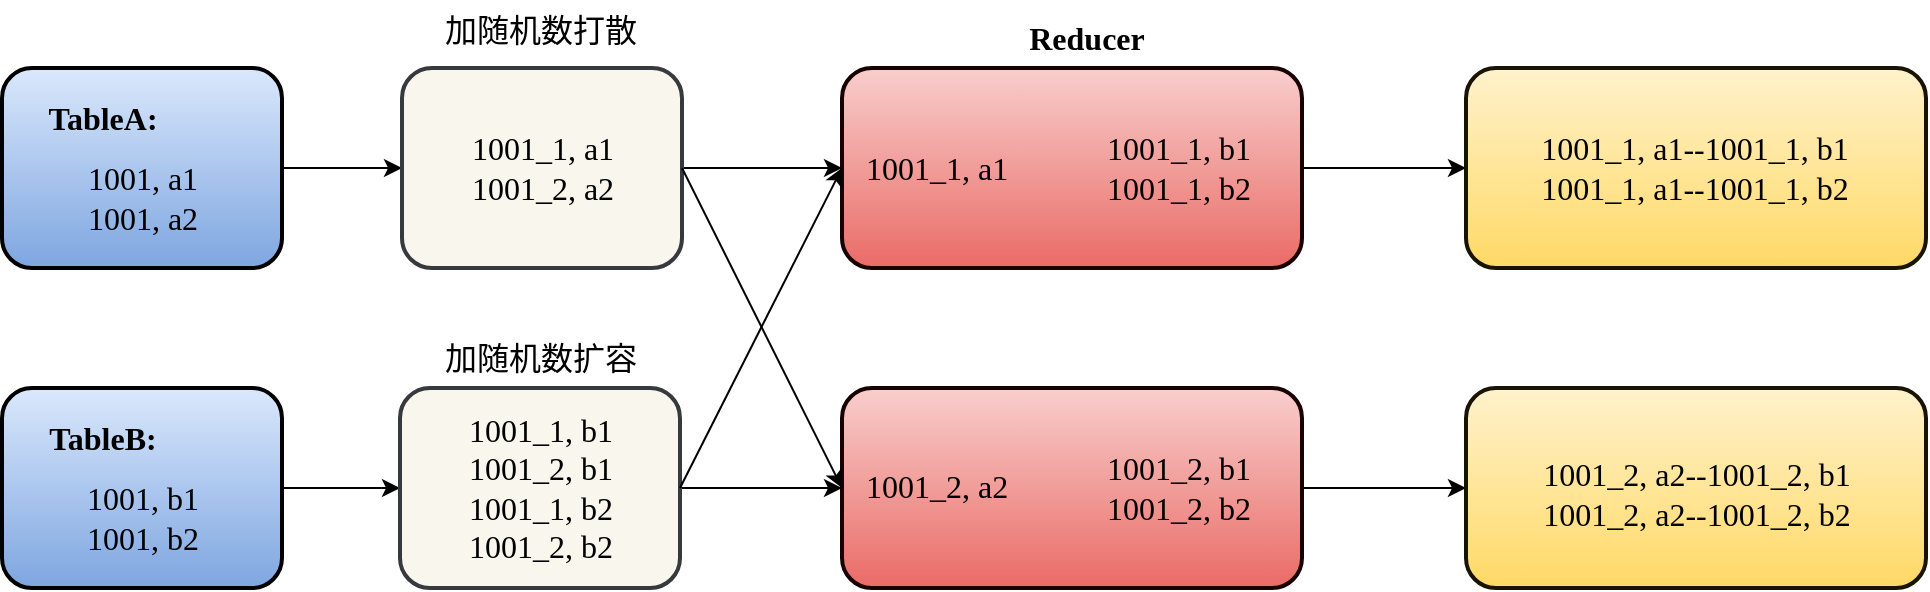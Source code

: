 <mxfile version="21.2.8" type="device">
  <diagram name="Page-1" id="XnzADeMt7MzlG9ctFfFO">
    <mxGraphModel dx="1573" dy="701" grid="1" gridSize="10" guides="1" tooltips="1" connect="1" arrows="1" fold="1" page="1" pageScale="1" pageWidth="827" pageHeight="1169" math="0" shadow="0">
      <root>
        <mxCell id="0" />
        <mxCell id="1" parent="0" />
        <mxCell id="W8JtWmFz8w3kkUl3N4tr-2" style="edgeStyle=orthogonalEdgeStyle;rounded=0;orthogonalLoop=1;jettySize=auto;html=1;exitX=1;exitY=0.5;exitDx=0;exitDy=0;" parent="1" source="K91KwnzZ5OIdgcqQ_6Yv-1" target="W8JtWmFz8w3kkUl3N4tr-1" edge="1">
          <mxGeometry relative="1" as="geometry" />
        </mxCell>
        <mxCell id="K91KwnzZ5OIdgcqQ_6Yv-1" value="" style="rounded=1;whiteSpace=wrap;html=1;fillColor=#dae8fc;gradientColor=#7ea6e0;strokeColor=#000000;strokeWidth=2;" parent="1" vertex="1">
          <mxGeometry x="-210" y="250" width="140" height="100" as="geometry" />
        </mxCell>
        <mxCell id="K91KwnzZ5OIdgcqQ_6Yv-2" value="&lt;b&gt;&lt;font style=&quot;font-size: 16px;&quot; face=&quot;Verdana&quot;&gt;TableA:&lt;/font&gt;&lt;/b&gt;" style="text;html=1;align=center;verticalAlign=middle;resizable=0;points=[];autosize=1;strokeColor=none;fillColor=none;" parent="1" vertex="1">
          <mxGeometry x="-205" y="260" width="90" height="30" as="geometry" />
        </mxCell>
        <mxCell id="K91KwnzZ5OIdgcqQ_6Yv-3" value="&lt;font style=&quot;font-size: 16px;&quot; face=&quot;Verdana&quot;&gt;1001, a1&lt;br&gt;1001, a2&lt;/font&gt;" style="text;html=1;align=center;verticalAlign=middle;resizable=0;points=[];autosize=1;strokeColor=none;fillColor=none;" parent="1" vertex="1">
          <mxGeometry x="-190" y="290" width="100" height="50" as="geometry" />
        </mxCell>
        <mxCell id="W8JtWmFz8w3kkUl3N4tr-9" style="edgeStyle=orthogonalEdgeStyle;rounded=0;orthogonalLoop=1;jettySize=auto;html=1;exitX=1;exitY=0.5;exitDx=0;exitDy=0;entryX=0;entryY=0.5;entryDx=0;entryDy=0;" parent="1" source="K91KwnzZ5OIdgcqQ_6Yv-6" target="W8JtWmFz8w3kkUl3N4tr-5" edge="1">
          <mxGeometry relative="1" as="geometry" />
        </mxCell>
        <mxCell id="K91KwnzZ5OIdgcqQ_6Yv-6" value="" style="rounded=1;whiteSpace=wrap;html=1;fillColor=#dae8fc;gradientColor=#7ea6e0;strokeColor=#000000;strokeWidth=2;" parent="1" vertex="1">
          <mxGeometry x="-210" y="410" width="140" height="100" as="geometry" />
        </mxCell>
        <mxCell id="K91KwnzZ5OIdgcqQ_6Yv-7" value="&lt;b&gt;&lt;font style=&quot;font-size: 16px;&quot; face=&quot;Verdana&quot;&gt;TableB:&lt;/font&gt;&lt;/b&gt;" style="text;html=1;align=center;verticalAlign=middle;resizable=0;points=[];autosize=1;strokeColor=none;fillColor=none;" parent="1" vertex="1">
          <mxGeometry x="-205" y="420" width="90" height="30" as="geometry" />
        </mxCell>
        <mxCell id="K91KwnzZ5OIdgcqQ_6Yv-8" value="&lt;font style=&quot;font-size: 16px;&quot; face=&quot;Verdana&quot;&gt;1001, b1&lt;br&gt;1001, b2&lt;/font&gt;" style="text;html=1;align=center;verticalAlign=middle;resizable=0;points=[];autosize=1;strokeColor=none;fillColor=none;" parent="1" vertex="1">
          <mxGeometry x="-190" y="450" width="100" height="50" as="geometry" />
        </mxCell>
        <mxCell id="K91KwnzZ5OIdgcqQ_6Yv-22" style="edgeStyle=orthogonalEdgeStyle;rounded=0;orthogonalLoop=1;jettySize=auto;html=1;exitX=1;exitY=0.5;exitDx=0;exitDy=0;entryX=0;entryY=0.5;entryDx=0;entryDy=0;" parent="1" source="K91KwnzZ5OIdgcqQ_6Yv-9" target="K91KwnzZ5OIdgcqQ_6Yv-12" edge="1">
          <mxGeometry relative="1" as="geometry" />
        </mxCell>
        <mxCell id="K91KwnzZ5OIdgcqQ_6Yv-9" value="" style="rounded=1;whiteSpace=wrap;html=1;fillColor=#f8cecc;gradientColor=#ea6b66;strokeColor=#180201;strokeWidth=2;" parent="1" vertex="1">
          <mxGeometry x="210" y="250" width="230" height="100" as="geometry" />
        </mxCell>
        <mxCell id="K91KwnzZ5OIdgcqQ_6Yv-10" value="&lt;b&gt;&lt;font style=&quot;font-size: 16px;&quot; face=&quot;Verdana&quot;&gt;Reducer&lt;/font&gt;&lt;/b&gt;" style="text;html=1;align=center;verticalAlign=middle;resizable=0;points=[];autosize=1;strokeColor=none;fillColor=none;" parent="1" vertex="1">
          <mxGeometry x="282" y="220" width="100" height="30" as="geometry" />
        </mxCell>
        <mxCell id="K91KwnzZ5OIdgcqQ_6Yv-11" value="&lt;font style=&quot;font-size: 16px;&quot; face=&quot;Verdana&quot;&gt;1001_1, b1&lt;br&gt;1001_1, b2&lt;/font&gt;" style="text;html=1;align=center;verticalAlign=middle;resizable=0;points=[];autosize=1;strokeColor=none;fillColor=none;" parent="1" vertex="1">
          <mxGeometry x="318" y="275" width="120" height="50" as="geometry" />
        </mxCell>
        <mxCell id="K91KwnzZ5OIdgcqQ_6Yv-12" value="" style="rounded=1;whiteSpace=wrap;html=1;fillColor=#fff2cc;gradientColor=#ffd966;strokeColor=#191301;strokeWidth=2;" parent="1" vertex="1">
          <mxGeometry x="522" y="250" width="230" height="100" as="geometry" />
        </mxCell>
        <mxCell id="K91KwnzZ5OIdgcqQ_6Yv-13" value="&lt;font style=&quot;font-size: 16px;&quot; face=&quot;Verdana&quot;&gt;&lt;font style=&quot;font-size: 16px;&quot;&gt;1001_1, a1--1001_1, b1&lt;br&gt;1001_1, a1--1001_1, b2&lt;/font&gt;&lt;/font&gt;&lt;font style=&quot;font-size: 16px;&quot; face=&quot;Verdana&quot;&gt;&lt;br&gt;&lt;/font&gt;" style="text;html=1;align=center;verticalAlign=middle;resizable=0;points=[];autosize=1;strokeColor=none;fillColor=none;" parent="1" vertex="1">
          <mxGeometry x="526" y="275" width="220" height="50" as="geometry" />
        </mxCell>
        <mxCell id="K91KwnzZ5OIdgcqQ_6Yv-21" style="edgeStyle=orthogonalEdgeStyle;rounded=0;orthogonalLoop=1;jettySize=auto;html=1;exitX=1;exitY=0.5;exitDx=0;exitDy=0;entryX=0;entryY=0.5;entryDx=0;entryDy=0;" parent="1" source="K91KwnzZ5OIdgcqQ_6Yv-16" target="K91KwnzZ5OIdgcqQ_6Yv-20" edge="1">
          <mxGeometry relative="1" as="geometry" />
        </mxCell>
        <mxCell id="K91KwnzZ5OIdgcqQ_6Yv-16" value="" style="rounded=1;whiteSpace=wrap;html=1;fillColor=#f8cecc;gradientColor=#ea6b66;strokeColor=#180201;strokeWidth=2;" parent="1" vertex="1">
          <mxGeometry x="210" y="410" width="230" height="100" as="geometry" />
        </mxCell>
        <mxCell id="K91KwnzZ5OIdgcqQ_6Yv-20" value="" style="rounded=1;whiteSpace=wrap;html=1;fillColor=#fff2cc;gradientColor=#ffd966;strokeColor=#191301;strokeWidth=2;" parent="1" vertex="1">
          <mxGeometry x="522" y="410" width="230" height="100" as="geometry" />
        </mxCell>
        <mxCell id="W8JtWmFz8w3kkUl3N4tr-10" style="edgeStyle=orthogonalEdgeStyle;rounded=0;orthogonalLoop=1;jettySize=auto;html=1;exitX=1;exitY=0.5;exitDx=0;exitDy=0;entryX=0;entryY=0.5;entryDx=0;entryDy=0;" parent="1" source="W8JtWmFz8w3kkUl3N4tr-1" target="K91KwnzZ5OIdgcqQ_6Yv-9" edge="1">
          <mxGeometry relative="1" as="geometry" />
        </mxCell>
        <mxCell id="W8JtWmFz8w3kkUl3N4tr-1" value="" style="rounded=1;whiteSpace=wrap;html=1;fillColor=#f9f7ed;strokeColor=#36393d;strokeWidth=2;" parent="1" vertex="1">
          <mxGeometry x="-10" y="250" width="140" height="100" as="geometry" />
        </mxCell>
        <mxCell id="W8JtWmFz8w3kkUl3N4tr-3" value="&lt;font style=&quot;font-size: 16px;&quot; face=&quot;Verdana&quot;&gt;1001_1, a1&lt;br&gt;1001_2, a2&lt;/font&gt;" style="text;html=1;align=center;verticalAlign=middle;resizable=0;points=[];autosize=1;strokeColor=none;fillColor=none;" parent="1" vertex="1">
          <mxGeometry y="275" width="120" height="50" as="geometry" />
        </mxCell>
        <mxCell id="W8JtWmFz8w3kkUl3N4tr-4" value="&lt;font style=&quot;font-size: 16px;&quot;&gt;加随机数打散&lt;/font&gt;" style="text;html=1;align=center;verticalAlign=middle;resizable=0;points=[];autosize=1;strokeColor=none;fillColor=none;" parent="1" vertex="1">
          <mxGeometry x="-1" y="216" width="120" height="30" as="geometry" />
        </mxCell>
        <mxCell id="W8JtWmFz8w3kkUl3N4tr-13" style="edgeStyle=orthogonalEdgeStyle;rounded=0;orthogonalLoop=1;jettySize=auto;html=1;exitX=1;exitY=0.5;exitDx=0;exitDy=0;entryX=0;entryY=0.5;entryDx=0;entryDy=0;" parent="1" source="W8JtWmFz8w3kkUl3N4tr-5" target="K91KwnzZ5OIdgcqQ_6Yv-16" edge="1">
          <mxGeometry relative="1" as="geometry" />
        </mxCell>
        <mxCell id="W8JtWmFz8w3kkUl3N4tr-5" value="" style="rounded=1;whiteSpace=wrap;html=1;fillColor=#f9f7ed;strokeColor=#36393d;strokeWidth=2;" parent="1" vertex="1">
          <mxGeometry x="-11" y="410" width="140" height="100" as="geometry" />
        </mxCell>
        <mxCell id="W8JtWmFz8w3kkUl3N4tr-6" value="&lt;font face=&quot;Verdana&quot; style=&quot;font-size: 16px;&quot;&gt;&lt;font style=&quot;font-size: 16px;&quot;&gt;1001_1, b1&lt;br&gt;1001_2, b1&lt;br&gt;&lt;/font&gt;1001_1, b2&lt;br style=&quot;border-color: var(--border-color);&quot;&gt;1001_2, b2&lt;/font&gt;&lt;font style=&quot;font-size: 16px;&quot; face=&quot;Verdana&quot;&gt;&lt;br&gt;&lt;/font&gt;" style="text;html=1;align=center;verticalAlign=middle;resizable=0;points=[];autosize=1;strokeColor=none;fillColor=none;" parent="1" vertex="1">
          <mxGeometry x="-1" y="415" width="120" height="90" as="geometry" />
        </mxCell>
        <mxCell id="W8JtWmFz8w3kkUl3N4tr-7" value="&lt;font style=&quot;font-size: 16px;&quot;&gt;加随机数扩容&lt;/font&gt;" style="text;html=1;align=center;verticalAlign=middle;resizable=0;points=[];autosize=1;strokeColor=none;fillColor=none;" parent="1" vertex="1">
          <mxGeometry x="-1" y="380" width="120" height="30" as="geometry" />
        </mxCell>
        <mxCell id="W8JtWmFz8w3kkUl3N4tr-11" value="&lt;span style=&quot;color: rgb(0, 0, 0); font-family: Verdana; font-size: 16px; font-style: normal; font-variant-ligatures: normal; font-variant-caps: normal; font-weight: 400; letter-spacing: normal; orphans: 2; text-align: center; text-indent: 0px; text-transform: none; widows: 2; word-spacing: 0px; -webkit-text-stroke-width: 0px; text-decoration-thickness: initial; text-decoration-style: initial; text-decoration-color: initial; float: none; display: inline !important;&quot;&gt;1001_1, a1&lt;/span&gt;" style="text;whiteSpace=wrap;html=1;" parent="1" vertex="1">
          <mxGeometry x="220" y="284" width="130" height="40" as="geometry" />
        </mxCell>
        <mxCell id="W8JtWmFz8w3kkUl3N4tr-12" value="&lt;span style=&quot;color: rgb(0, 0, 0); font-family: Verdana; font-size: 16px; font-style: normal; font-variant-ligatures: normal; font-variant-caps: normal; font-weight: 400; letter-spacing: normal; orphans: 2; text-align: center; text-indent: 0px; text-transform: none; widows: 2; word-spacing: 0px; -webkit-text-stroke-width: 0px; text-decoration-thickness: initial; text-decoration-style: initial; text-decoration-color: initial; float: none; display: inline !important;&quot;&gt;1001_2, a2&lt;/span&gt;" style="text;whiteSpace=wrap;html=1;" parent="1" vertex="1">
          <mxGeometry x="220" y="443" width="130" height="40" as="geometry" />
        </mxCell>
        <mxCell id="W8JtWmFz8w3kkUl3N4tr-14" value="&lt;font style=&quot;font-size: 16px;&quot; face=&quot;Verdana&quot;&gt;1001_2, b1&lt;br&gt;1001_2, b2&lt;/font&gt;" style="text;html=1;align=center;verticalAlign=middle;resizable=0;points=[];autosize=1;strokeColor=none;fillColor=none;" parent="1" vertex="1">
          <mxGeometry x="318" y="435" width="120" height="50" as="geometry" />
        </mxCell>
        <mxCell id="W8JtWmFz8w3kkUl3N4tr-15" value="&lt;font style=&quot;font-size: 16px;&quot; face=&quot;Verdana&quot;&gt;&lt;font style=&quot;font-size: 16px;&quot;&gt;1001_2, a2--1001_2, b1&lt;br&gt;1001_2, a2--1001_2, b2&lt;/font&gt;&lt;/font&gt;&lt;font style=&quot;font-size: 16px;&quot; face=&quot;Verdana&quot;&gt;&lt;br&gt;&lt;/font&gt;" style="text;html=1;align=center;verticalAlign=middle;resizable=0;points=[];autosize=1;strokeColor=none;fillColor=none;" parent="1" vertex="1">
          <mxGeometry x="527" y="438" width="220" height="50" as="geometry" />
        </mxCell>
        <mxCell id="W8JtWmFz8w3kkUl3N4tr-16" value="" style="endArrow=classic;html=1;rounded=0;exitX=1;exitY=0.5;exitDx=0;exitDy=0;" parent="1" source="W8JtWmFz8w3kkUl3N4tr-1" edge="1">
          <mxGeometry width="50" height="50" relative="1" as="geometry">
            <mxPoint x="140" y="360" as="sourcePoint" />
            <mxPoint x="210" y="460" as="targetPoint" />
          </mxGeometry>
        </mxCell>
        <mxCell id="W8JtWmFz8w3kkUl3N4tr-17" value="" style="endArrow=classic;html=1;rounded=0;exitX=1;exitY=0.5;exitDx=0;exitDy=0;" parent="1" source="W8JtWmFz8w3kkUl3N4tr-5" edge="1">
          <mxGeometry width="50" height="50" relative="1" as="geometry">
            <mxPoint x="140" y="360" as="sourcePoint" />
            <mxPoint x="210" y="300" as="targetPoint" />
          </mxGeometry>
        </mxCell>
      </root>
    </mxGraphModel>
  </diagram>
</mxfile>
